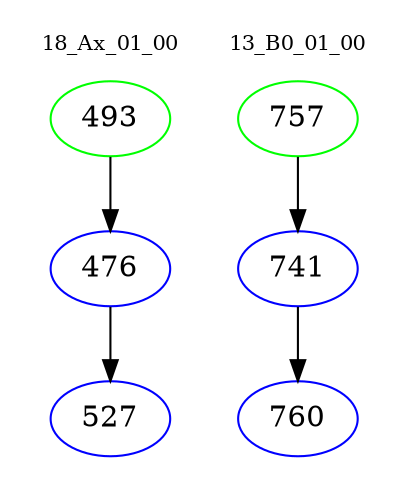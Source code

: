digraph{
subgraph cluster_0 {
color = white
label = "18_Ax_01_00";
fontsize=10;
T0_493 [label="493", color="green"]
T0_493 -> T0_476 [color="black"]
T0_476 [label="476", color="blue"]
T0_476 -> T0_527 [color="black"]
T0_527 [label="527", color="blue"]
}
subgraph cluster_1 {
color = white
label = "13_B0_01_00";
fontsize=10;
T1_757 [label="757", color="green"]
T1_757 -> T1_741 [color="black"]
T1_741 [label="741", color="blue"]
T1_741 -> T1_760 [color="black"]
T1_760 [label="760", color="blue"]
}
}
